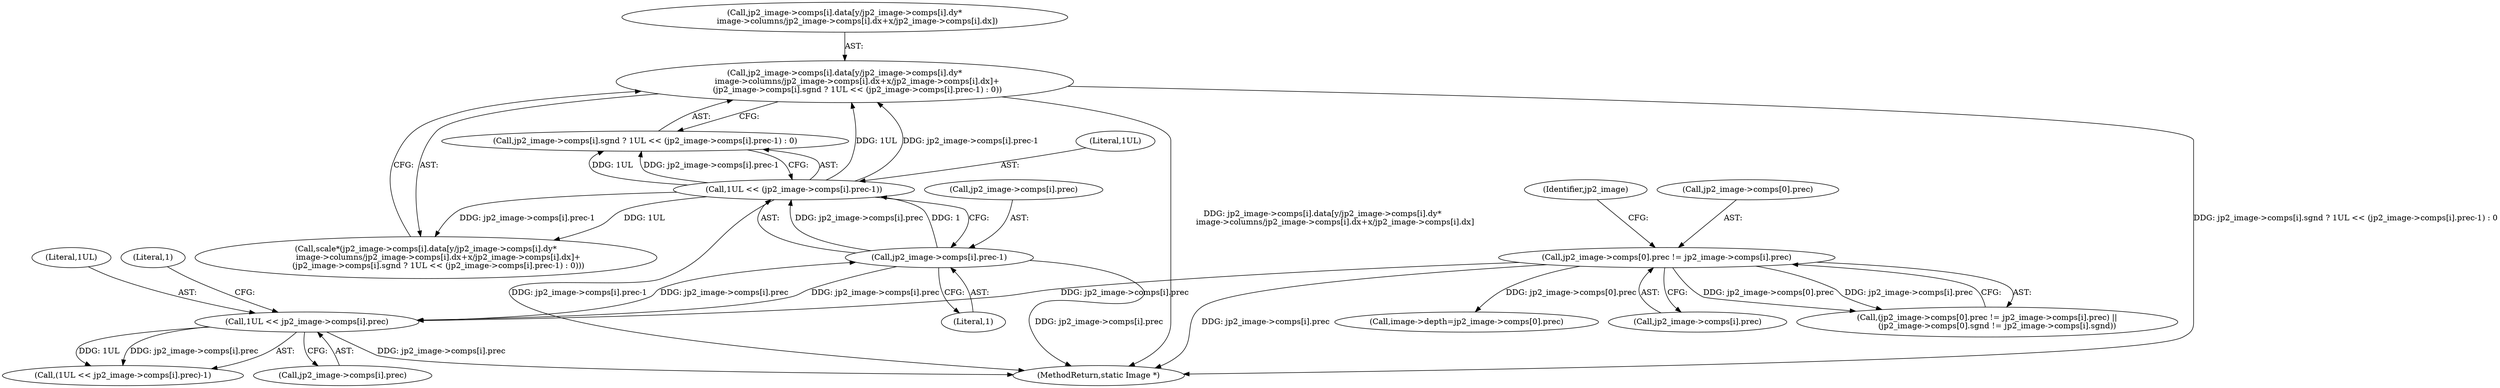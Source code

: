 digraph "0_ImageMagick_acee073df34aa4d491bf5cb74d3a15fc80f0a3aa@pointer" {
"1000831" [label="(Call,jp2_image->comps[i].data[y/jp2_image->comps[i].dy*\n          image->columns/jp2_image->comps[i].dx+x/jp2_image->comps[i].dx]+\n          (jp2_image->comps[i].sgnd ? 1UL << (jp2_image->comps[i].prec-1) : 0))"];
"1000879" [label="(Call,1UL << (jp2_image->comps[i].prec-1))"];
"1000881" [label="(Call,jp2_image->comps[i].prec-1)"];
"1000817" [label="(Call,1UL << jp2_image->comps[i].prec)"];
"1000556" [label="(Call,jp2_image->comps[0].prec != jp2_image->comps[i].prec)"];
"1000564" [label="(Call,jp2_image->comps[i].prec)"];
"1000575" [label="(Identifier,jp2_image)"];
"1000816" [label="(Call,(1UL << jp2_image->comps[i].prec)-1)"];
"1000881" [label="(Call,jp2_image->comps[i].prec-1)"];
"1000832" [label="(Call,jp2_image->comps[i].data[y/jp2_image->comps[i].dy*\n          image->columns/jp2_image->comps[i].dx+x/jp2_image->comps[i].dx])"];
"1000879" [label="(Call,1UL << (jp2_image->comps[i].prec-1))"];
"1000829" [label="(Call,scale*(jp2_image->comps[i].data[y/jp2_image->comps[i].dy*\n          image->columns/jp2_image->comps[i].dx+x/jp2_image->comps[i].dx]+\n          (jp2_image->comps[i].sgnd ? 1UL << (jp2_image->comps[i].prec-1) : 0)))"];
"1000557" [label="(Call,jp2_image->comps[0].prec)"];
"1000882" [label="(Call,jp2_image->comps[i].prec)"];
"1000871" [label="(Call,jp2_image->comps[i].sgnd ? 1UL << (jp2_image->comps[i].prec-1) : 0)"];
"1000826" [label="(Literal,1)"];
"1000555" [label="(Call,(jp2_image->comps[0].prec != jp2_image->comps[i].prec) ||\n        (jp2_image->comps[0].sgnd != jp2_image->comps[i].sgnd))"];
"1001006" [label="(MethodReturn,static Image *)"];
"1000831" [label="(Call,jp2_image->comps[i].data[y/jp2_image->comps[i].dy*\n          image->columns/jp2_image->comps[i].dx+x/jp2_image->comps[i].dx]+\n          (jp2_image->comps[i].sgnd ? 1UL << (jp2_image->comps[i].prec-1) : 0))"];
"1000817" [label="(Call,1UL << jp2_image->comps[i].prec)"];
"1000889" [label="(Literal,1)"];
"1000556" [label="(Call,jp2_image->comps[0].prec != jp2_image->comps[i].prec)"];
"1000880" [label="(Literal,1UL)"];
"1000617" [label="(Call,image->depth=jp2_image->comps[0].prec)"];
"1000818" [label="(Literal,1UL)"];
"1000819" [label="(Call,jp2_image->comps[i].prec)"];
"1000831" -> "1000829"  [label="AST: "];
"1000831" -> "1000871"  [label="CFG: "];
"1000832" -> "1000831"  [label="AST: "];
"1000871" -> "1000831"  [label="AST: "];
"1000829" -> "1000831"  [label="CFG: "];
"1000831" -> "1001006"  [label="DDG: jp2_image->comps[i].sgnd ? 1UL << (jp2_image->comps[i].prec-1) : 0"];
"1000831" -> "1001006"  [label="DDG: jp2_image->comps[i].data[y/jp2_image->comps[i].dy*\n          image->columns/jp2_image->comps[i].dx+x/jp2_image->comps[i].dx]"];
"1000879" -> "1000831"  [label="DDG: 1UL"];
"1000879" -> "1000831"  [label="DDG: jp2_image->comps[i].prec-1"];
"1000879" -> "1000871"  [label="AST: "];
"1000879" -> "1000881"  [label="CFG: "];
"1000880" -> "1000879"  [label="AST: "];
"1000881" -> "1000879"  [label="AST: "];
"1000871" -> "1000879"  [label="CFG: "];
"1000879" -> "1001006"  [label="DDG: jp2_image->comps[i].prec-1"];
"1000879" -> "1000829"  [label="DDG: 1UL"];
"1000879" -> "1000829"  [label="DDG: jp2_image->comps[i].prec-1"];
"1000879" -> "1000871"  [label="DDG: 1UL"];
"1000879" -> "1000871"  [label="DDG: jp2_image->comps[i].prec-1"];
"1000881" -> "1000879"  [label="DDG: jp2_image->comps[i].prec"];
"1000881" -> "1000879"  [label="DDG: 1"];
"1000881" -> "1000889"  [label="CFG: "];
"1000882" -> "1000881"  [label="AST: "];
"1000889" -> "1000881"  [label="AST: "];
"1000881" -> "1001006"  [label="DDG: jp2_image->comps[i].prec"];
"1000881" -> "1000817"  [label="DDG: jp2_image->comps[i].prec"];
"1000817" -> "1000881"  [label="DDG: jp2_image->comps[i].prec"];
"1000817" -> "1000816"  [label="AST: "];
"1000817" -> "1000819"  [label="CFG: "];
"1000818" -> "1000817"  [label="AST: "];
"1000819" -> "1000817"  [label="AST: "];
"1000826" -> "1000817"  [label="CFG: "];
"1000817" -> "1001006"  [label="DDG: jp2_image->comps[i].prec"];
"1000817" -> "1000816"  [label="DDG: 1UL"];
"1000817" -> "1000816"  [label="DDG: jp2_image->comps[i].prec"];
"1000556" -> "1000817"  [label="DDG: jp2_image->comps[i].prec"];
"1000556" -> "1000555"  [label="AST: "];
"1000556" -> "1000564"  [label="CFG: "];
"1000557" -> "1000556"  [label="AST: "];
"1000564" -> "1000556"  [label="AST: "];
"1000575" -> "1000556"  [label="CFG: "];
"1000555" -> "1000556"  [label="CFG: "];
"1000556" -> "1001006"  [label="DDG: jp2_image->comps[i].prec"];
"1000556" -> "1000555"  [label="DDG: jp2_image->comps[0].prec"];
"1000556" -> "1000555"  [label="DDG: jp2_image->comps[i].prec"];
"1000556" -> "1000617"  [label="DDG: jp2_image->comps[0].prec"];
}
